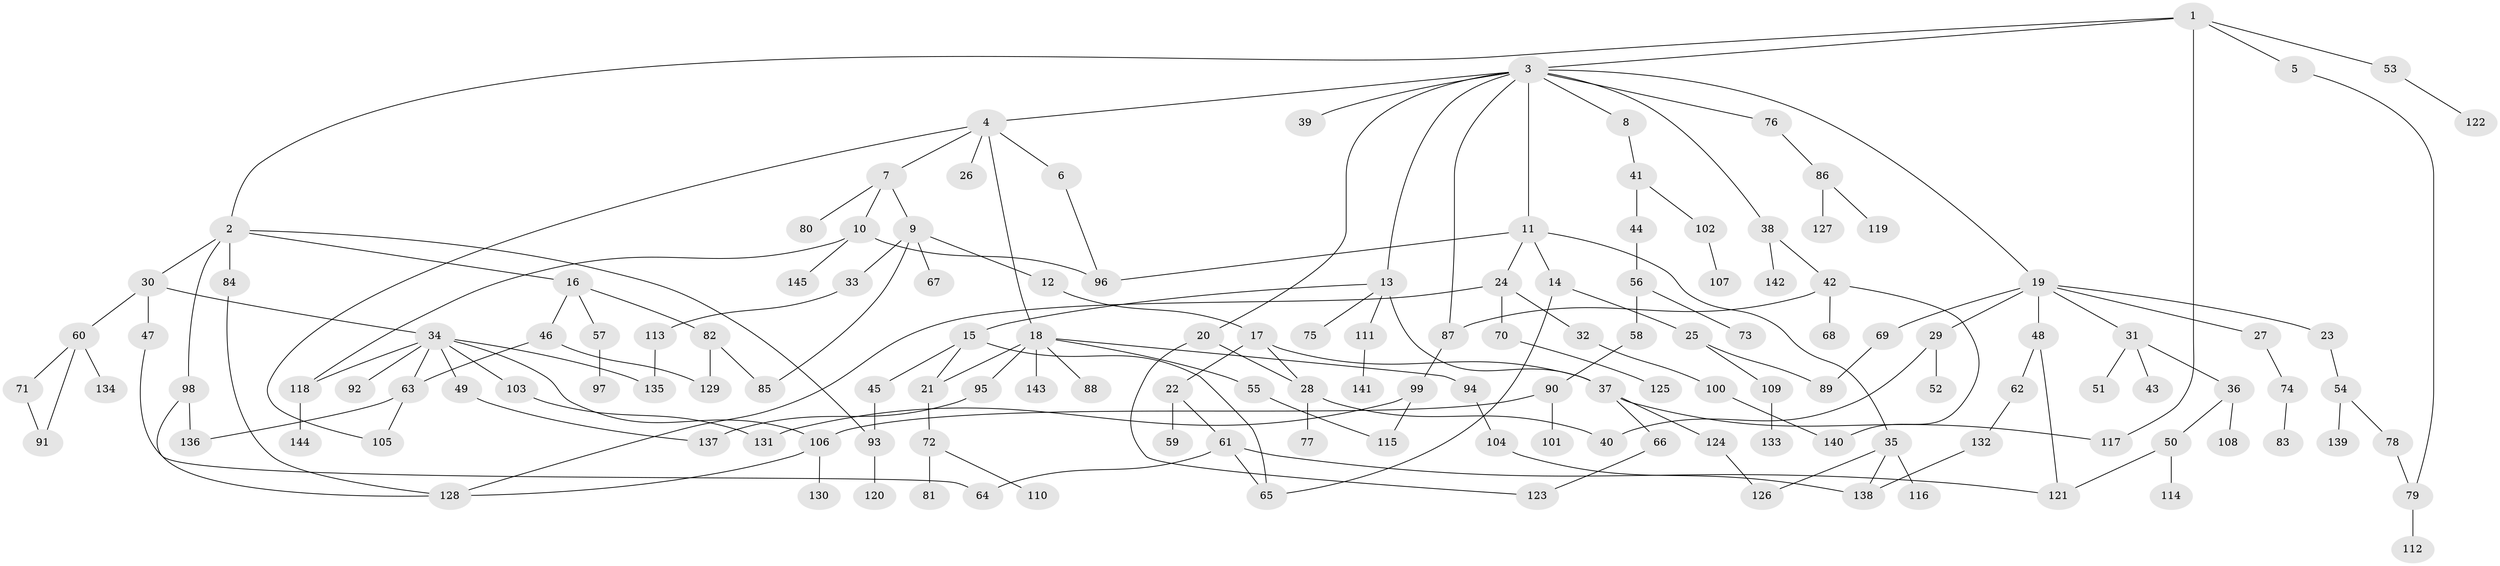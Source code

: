 // Generated by graph-tools (version 1.1) at 2025/34/03/09/25 02:34:00]
// undirected, 145 vertices, 180 edges
graph export_dot {
graph [start="1"]
  node [color=gray90,style=filled];
  1;
  2;
  3;
  4;
  5;
  6;
  7;
  8;
  9;
  10;
  11;
  12;
  13;
  14;
  15;
  16;
  17;
  18;
  19;
  20;
  21;
  22;
  23;
  24;
  25;
  26;
  27;
  28;
  29;
  30;
  31;
  32;
  33;
  34;
  35;
  36;
  37;
  38;
  39;
  40;
  41;
  42;
  43;
  44;
  45;
  46;
  47;
  48;
  49;
  50;
  51;
  52;
  53;
  54;
  55;
  56;
  57;
  58;
  59;
  60;
  61;
  62;
  63;
  64;
  65;
  66;
  67;
  68;
  69;
  70;
  71;
  72;
  73;
  74;
  75;
  76;
  77;
  78;
  79;
  80;
  81;
  82;
  83;
  84;
  85;
  86;
  87;
  88;
  89;
  90;
  91;
  92;
  93;
  94;
  95;
  96;
  97;
  98;
  99;
  100;
  101;
  102;
  103;
  104;
  105;
  106;
  107;
  108;
  109;
  110;
  111;
  112;
  113;
  114;
  115;
  116;
  117;
  118;
  119;
  120;
  121;
  122;
  123;
  124;
  125;
  126;
  127;
  128;
  129;
  130;
  131;
  132;
  133;
  134;
  135;
  136;
  137;
  138;
  139;
  140;
  141;
  142;
  143;
  144;
  145;
  1 -- 2;
  1 -- 3;
  1 -- 5;
  1 -- 53;
  1 -- 117;
  2 -- 16;
  2 -- 30;
  2 -- 84;
  2 -- 93;
  2 -- 98;
  3 -- 4;
  3 -- 8;
  3 -- 11;
  3 -- 13;
  3 -- 19;
  3 -- 20;
  3 -- 38;
  3 -- 39;
  3 -- 76;
  3 -- 87;
  4 -- 6;
  4 -- 7;
  4 -- 18;
  4 -- 26;
  4 -- 105;
  5 -- 79;
  6 -- 96;
  7 -- 9;
  7 -- 10;
  7 -- 80;
  8 -- 41;
  9 -- 12;
  9 -- 33;
  9 -- 67;
  9 -- 85;
  10 -- 96;
  10 -- 145;
  10 -- 118;
  11 -- 14;
  11 -- 24;
  11 -- 35;
  11 -- 96;
  12 -- 17;
  13 -- 15;
  13 -- 75;
  13 -- 111;
  13 -- 37;
  14 -- 25;
  14 -- 65;
  15 -- 21;
  15 -- 45;
  15 -- 65;
  16 -- 46;
  16 -- 57;
  16 -- 82;
  17 -- 22;
  17 -- 28;
  17 -- 37;
  18 -- 55;
  18 -- 88;
  18 -- 94;
  18 -- 95;
  18 -- 143;
  18 -- 21;
  19 -- 23;
  19 -- 27;
  19 -- 29;
  19 -- 31;
  19 -- 48;
  19 -- 69;
  20 -- 123;
  20 -- 28;
  21 -- 72;
  22 -- 59;
  22 -- 61;
  23 -- 54;
  24 -- 32;
  24 -- 70;
  24 -- 128;
  25 -- 89;
  25 -- 109;
  27 -- 74;
  28 -- 77;
  28 -- 40;
  29 -- 40;
  29 -- 52;
  30 -- 34;
  30 -- 47;
  30 -- 60;
  31 -- 36;
  31 -- 43;
  31 -- 51;
  32 -- 100;
  33 -- 113;
  34 -- 49;
  34 -- 63;
  34 -- 92;
  34 -- 103;
  34 -- 106;
  34 -- 118;
  34 -- 135;
  35 -- 116;
  35 -- 126;
  35 -- 138;
  36 -- 50;
  36 -- 108;
  37 -- 66;
  37 -- 117;
  37 -- 124;
  38 -- 42;
  38 -- 142;
  41 -- 44;
  41 -- 102;
  42 -- 68;
  42 -- 140;
  42 -- 87;
  44 -- 56;
  45 -- 93;
  46 -- 129;
  46 -- 63;
  47 -- 64;
  48 -- 62;
  48 -- 121;
  49 -- 137;
  50 -- 114;
  50 -- 121;
  53 -- 122;
  54 -- 78;
  54 -- 139;
  55 -- 115;
  56 -- 58;
  56 -- 73;
  57 -- 97;
  58 -- 90;
  60 -- 71;
  60 -- 134;
  60 -- 91;
  61 -- 64;
  61 -- 65;
  61 -- 121;
  62 -- 132;
  63 -- 105;
  63 -- 136;
  66 -- 123;
  69 -- 89;
  70 -- 125;
  71 -- 91;
  72 -- 81;
  72 -- 110;
  74 -- 83;
  76 -- 86;
  78 -- 79;
  79 -- 112;
  82 -- 85;
  82 -- 129;
  84 -- 128;
  86 -- 119;
  86 -- 127;
  87 -- 99;
  90 -- 101;
  90 -- 106;
  93 -- 120;
  94 -- 104;
  95 -- 137;
  98 -- 136;
  98 -- 128;
  99 -- 115;
  99 -- 131;
  100 -- 140;
  102 -- 107;
  103 -- 131;
  104 -- 138;
  106 -- 130;
  106 -- 128;
  109 -- 133;
  111 -- 141;
  113 -- 135;
  118 -- 144;
  124 -- 126;
  132 -- 138;
}

